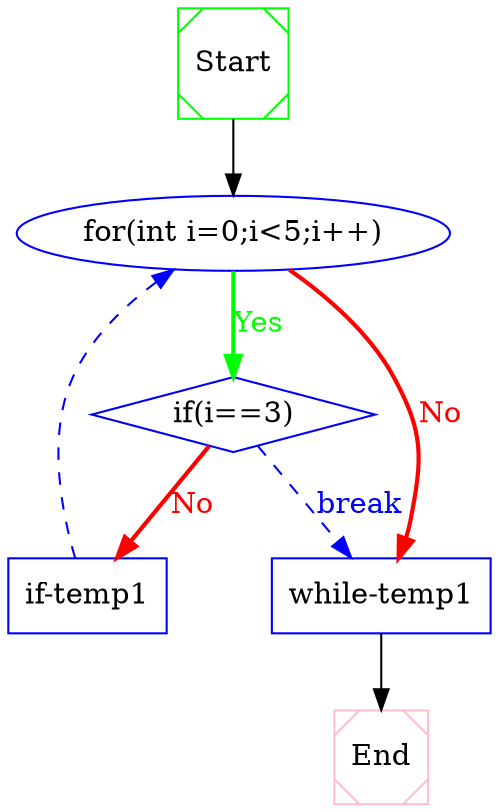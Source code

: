 digraph CFG {
 1  [shape = Msquare, color = green, label = "Start", ]
 2  [shape = ellipse, color = blue, label = "for(int i=0;i<5;i++)", ]
 3  [shape = diamond, color = blue, label = "if(i==3)", ]
 4  [shape = box, color = blue, label = "if-temp1", ]
 5  [shape = box, color = blue, label = "while-temp1", ]
 6  [shape = Msquare, color = pink, label = "End", ]
 1  ->  2  [style = solid, label="", fillcolor = black, color = black, fontcolor = black]

 2  ->  5  [style = bold, label="No", fillcolor = red, color = red, fontcolor = red]
 2  ->  3  [style = bold, label="Yes", fillcolor = green, color = green, fontcolor = green]

 3  ->  5  [style = dashed, label="break", fillcolor = blue, color = blue, fontcolor = blue]
 3  ->  4  [style = bold, label="No", fillcolor = red, color = red, fontcolor = red]

 4  ->  2  [style = dashed, label="", fillcolor = blue, color = blue, fontcolor = blue]

 5  ->  6  [style = solid, label="", fillcolor = black, color = black, fontcolor = black]


}